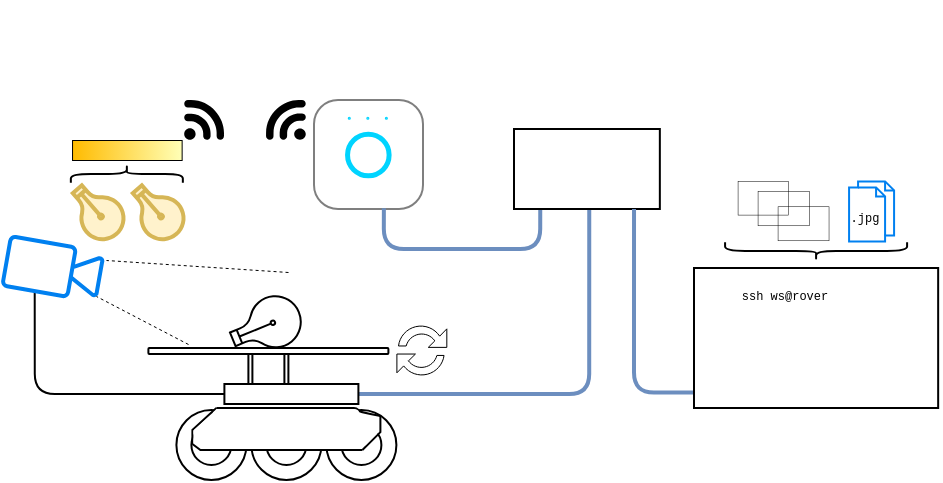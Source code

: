 <mxfile version="27.0.9">
  <diagram name="Page-1" id="3D2FdSwt730-bJIRBrUr">
    <mxGraphModel dx="823" dy="2366" grid="1" gridSize="10" guides="1" tooltips="1" connect="1" arrows="1" fold="1" page="1" pageScale="1" pageWidth="1200" pageHeight="1920" math="0" shadow="0">
      <root>
        <mxCell id="0" />
        <mxCell id="1" parent="0" />
        <mxCell id="dB741nNXYGSVpexJ5eay-82" style="edgeStyle=orthogonalEdgeStyle;rounded=1;orthogonalLoop=1;jettySize=auto;html=1;exitX=0;exitY=0.5;exitDx=0;exitDy=0;entryX=0.347;entryY=0.991;entryDx=0;entryDy=0;entryPerimeter=0;endArrow=none;startFill=0;elbow=vertical;" parent="1" source="dB741nNXYGSVpexJ5eay-42" target="dB741nNXYGSVpexJ5eay-10" edge="1">
          <mxGeometry relative="1" as="geometry" />
        </mxCell>
        <mxCell id="dB741nNXYGSVpexJ5eay-54" style="edgeStyle=orthogonalEdgeStyle;rounded=1;orthogonalLoop=1;jettySize=auto;html=1;exitX=1;exitY=0.5;exitDx=0;exitDy=0;curved=0;strokeWidth=2;fillColor=#dae8fc;strokeColor=#6c8ebf;endArrow=none;startFill=0;entryX=0.516;entryY=0.947;entryDx=0;entryDy=0;entryPerimeter=0;" parent="1" source="dB741nNXYGSVpexJ5eay-42" target="BAsTYENJM7hNqjlwhcNn-6" edge="1">
          <mxGeometry relative="1" as="geometry">
            <mxPoint x="616" y="80" as="targetPoint" />
          </mxGeometry>
        </mxCell>
        <mxCell id="BAsTYENJM7hNqjlwhcNn-9" value="" style="points=[[0.005,0.09,0],[0.08,0,0],[0.76,0.25,0],[1,0.92,0],[0.91,0.995,0],[0.57,0.995,0],[0.045,0.955,0],[0.005,0.43,0]];verticalLabelPosition=bottom;sketch=0;html=1;verticalAlign=top;aspect=fixed;align=center;pointerEvents=1;shape=mxgraph.cisco19.3g_4g_indicator;rotation=-90;strokeWidth=100;fillColor=#000000;strokeColor=default;fontColor=#333333;gradientColor=none;fillStyle=auto;" parent="1" vertex="1">
          <mxGeometry x="486" y="-54.0" width="20" height="20" as="geometry" />
        </mxCell>
        <mxCell id="dB741nNXYGSVpexJ5eay-8" value="" style="group" parent="1" vertex="1" connectable="0">
          <mxGeometry x="510" y="-54" width="54.5" height="54.5" as="geometry" />
        </mxCell>
        <mxCell id="BAsTYENJM7hNqjlwhcNn-14" value="" style="rounded=1;whiteSpace=wrap;html=1;perimeterSpacing=0;opacity=50;glass=0;arcSize=22;" parent="dB741nNXYGSVpexJ5eay-8" vertex="1">
          <mxGeometry width="54.5" height="54.5" as="geometry" />
        </mxCell>
        <mxCell id="dB741nNXYGSVpexJ5eay-1" value="" style="ellipse;whiteSpace=wrap;html=1;aspect=fixed;strokeWidth=2.5;shadow=0;strokeColor=#00D4FF;" parent="dB741nNXYGSVpexJ5eay-8" vertex="1">
          <mxGeometry x="16.521" y="16.856" width="20.789" height="20.789" as="geometry" />
        </mxCell>
        <mxCell id="dB741nNXYGSVpexJ5eay-3" value="" style="ellipse;whiteSpace=wrap;html=1;aspect=fixed;strokeWidth=1;shadow=0;strokeColor=#00D4FF;fillColor=#02CCFF;perimeterSpacing=0;" parent="dB741nNXYGSVpexJ5eay-8" vertex="1">
          <mxGeometry x="17.364" y="8.849" width="0.562" height="0.562" as="geometry" />
        </mxCell>
        <mxCell id="dB741nNXYGSVpexJ5eay-4" value="" style="ellipse;whiteSpace=wrap;html=1;aspect=fixed;strokeWidth=1;shadow=0;strokeColor=#00D4FF;fillColor=#02CCFF;perimeterSpacing=0;" parent="dB741nNXYGSVpexJ5eay-8" vertex="1">
          <mxGeometry x="26.635" y="8.849" width="0.562" height="0.562" as="geometry" />
        </mxCell>
        <mxCell id="dB741nNXYGSVpexJ5eay-6" value="" style="ellipse;whiteSpace=wrap;html=1;aspect=fixed;strokeWidth=1;shadow=0;strokeColor=#00D4FF;fillColor=#02CCFF;perimeterSpacing=0;" parent="dB741nNXYGSVpexJ5eay-8" vertex="1">
          <mxGeometry x="35.905" y="8.849" width="0.562" height="0.562" as="geometry" />
        </mxCell>
        <mxCell id="dB741nNXYGSVpexJ5eay-10" value="" style="html=1;verticalLabelPosition=bottom;align=center;labelBackgroundColor=#ffffff;verticalAlign=top;strokeWidth=2;strokeColor=#0080F0;shadow=0;dashed=0;shape=mxgraph.ios7.icons.video_conversation;rotation=10;" parent="1" vertex="1">
          <mxGeometry x="356" y="18" width="47.2" height="25" as="geometry" />
        </mxCell>
        <mxCell id="dB741nNXYGSVpexJ5eay-14" value="" style="html=1;verticalLabelPosition=bottom;align=center;labelBackgroundColor=#ffffff;verticalAlign=top;strokeWidth=2;strokeColor=#d6b656;shadow=0;dashed=0;shape=mxgraph.ios7.icons.lightbulb;fillColor=#fff2cc;rotation=139;" parent="1" vertex="1">
          <mxGeometry x="420" y="-13" width="22.8" height="29.7" as="geometry" />
        </mxCell>
        <mxCell id="dB741nNXYGSVpexJ5eay-15" value="" style="points=[[0.005,0.09,0],[0.08,0,0],[0.76,0.25,0],[1,0.92,0],[0.91,0.995,0],[0.57,0.995,0],[0.045,0.955,0],[0.005,0.43,0]];verticalLabelPosition=bottom;sketch=0;html=1;verticalAlign=top;aspect=fixed;align=center;pointerEvents=1;shape=mxgraph.cisco19.3g_4g_indicator;rotation=0;strokeWidth=100;fillColor=#000000;strokeColor=default;fontColor=#333333;gradientColor=none;fillStyle=auto;" parent="1" vertex="1">
          <mxGeometry x="445" y="-54" width="20" height="20" as="geometry" />
        </mxCell>
        <mxCell id="dB741nNXYGSVpexJ5eay-17" style="rounded=1;orthogonalLoop=1;jettySize=auto;html=1;exitX=0.641;exitY=0.994;exitDx=0;exitDy=0;entryX=0.18;entryY=0.98;entryDx=0;entryDy=0;entryPerimeter=0;edgeStyle=orthogonalEdgeStyle;curved=0;endArrow=none;endFill=0;startFill=0;fillColor=#dae8fc;strokeColor=#6c8ebf;strokeWidth=2;exitPerimeter=0;" parent="1" source="BAsTYENJM7hNqjlwhcNn-14" target="BAsTYENJM7hNqjlwhcNn-6" edge="1">
          <mxGeometry relative="1" as="geometry" />
        </mxCell>
        <mxCell id="BAsTYENJM7hNqjlwhcNn-6" value="" style="fillColorStyles=neutralFill;neutralFill=#9DA6A8;shape=mxgraph.networks2.icon;aspect=fixed;network2IconShadow=1;network2bgFillColor=none;network2Icon=mxgraph.networks2.router;network2IconXOffset=0.0;network2IconYOffset=-0.114;network2IconW=1;network2IconH=0.548;connectable=1;" parent="1" vertex="1">
          <mxGeometry x="610" y="-39.5" width="72.92" height="40" as="geometry" />
        </mxCell>
        <mxCell id="dB741nNXYGSVpexJ5eay-19" style="edgeStyle=orthogonalEdgeStyle;rounded=1;orthogonalLoop=1;jettySize=auto;html=1;exitX=0.001;exitY=0.871;exitDx=0;exitDy=0;entryX=0.823;entryY=1;entryDx=0;entryDy=0;entryPerimeter=0;curved=0;endArrow=none;startFill=0;fillColor=#dae8fc;strokeColor=#6c8ebf;strokeWidth=2;exitPerimeter=0;" parent="1" source="dB741nNXYGSVpexJ5eay-18" target="BAsTYENJM7hNqjlwhcNn-6" edge="1">
          <mxGeometry relative="1" as="geometry" />
        </mxCell>
        <mxCell id="dB741nNXYGSVpexJ5eay-21" value="" style="group;" parent="1" vertex="1" connectable="0">
          <mxGeometry x="700" y="30" width="122.08" height="70" as="geometry" />
        </mxCell>
        <mxCell id="BAsTYENJM7hNqjlwhcNn-7" value="" style="shape=mxgraph.networks2.icon;aspect=fixed;network2IconShadow=1;network2bgFillColor=none;network2Icon=mxgraph.networks2.laptop;network2IconW=1;network2IconH=0.573;" parent="dB741nNXYGSVpexJ5eay-21" vertex="1">
          <mxGeometry width="122.08" height="70" as="geometry" />
        </mxCell>
        <mxCell id="dB741nNXYGSVpexJ5eay-18" value="" style="rounded=0;whiteSpace=wrap;html=1;opacity=0;strokeColor=none;" parent="dB741nNXYGSVpexJ5eay-21" vertex="1">
          <mxGeometry y="10" width="120" height="60" as="geometry" />
        </mxCell>
        <mxCell id="dB741nNXYGSVpexJ5eay-53" value="" style="group" parent="1" vertex="1" connectable="0">
          <mxGeometry x="427.2" y="70" width="124" height="66" as="geometry" />
        </mxCell>
        <mxCell id="dB741nNXYGSVpexJ5eay-47" value="" style="ellipse;whiteSpace=wrap;html=1;aspect=fixed;fillColor=none;" parent="dB741nNXYGSVpexJ5eay-53" vertex="1">
          <mxGeometry x="59" y="38.5" width="20" height="20" as="geometry" />
        </mxCell>
        <mxCell id="dB741nNXYGSVpexJ5eay-48" value="" style="ellipse;whiteSpace=wrap;html=1;aspect=fixed;fillColor=none;" parent="dB741nNXYGSVpexJ5eay-53" vertex="1">
          <mxGeometry x="21.5" y="38.5" width="20" height="20" as="geometry" />
        </mxCell>
        <mxCell id="dB741nNXYGSVpexJ5eay-46" value="" style="ellipse;whiteSpace=wrap;html=1;aspect=fixed;fillColor=none;" parent="dB741nNXYGSVpexJ5eay-53" vertex="1">
          <mxGeometry x="96.5" y="38.5" width="20" height="20" as="geometry" />
        </mxCell>
        <mxCell id="dB741nNXYGSVpexJ5eay-34" value="" style="ellipse;whiteSpace=wrap;html=1;aspect=fixed;fillColor=none;" parent="dB741nNXYGSVpexJ5eay-53" vertex="1">
          <mxGeometry x="14" y="31" width="35" height="35" as="geometry" />
        </mxCell>
        <mxCell id="dB741nNXYGSVpexJ5eay-28" value="" style="endArrow=none;html=1;rounded=0;anchorPointDirection=0;" parent="dB741nNXYGSVpexJ5eay-53" edge="1">
          <mxGeometry width="527.36" height="365" relative="1" as="geometry">
            <mxPoint x="34" y="30" as="sourcePoint" />
            <mxPoint x="22" y="48" as="targetPoint" />
            <Array as="points">
              <mxPoint x="22" y="41" />
            </Array>
          </mxGeometry>
        </mxCell>
        <mxCell id="dB741nNXYGSVpexJ5eay-29" value="" style="endArrow=none;html=1;rounded=0;anchorPointDirection=0;curved=0;" parent="dB741nNXYGSVpexJ5eay-53" edge="1">
          <mxGeometry width="50" height="50" relative="1" as="geometry">
            <mxPoint x="107" y="51" as="sourcePoint" />
            <mxPoint x="22" y="48" as="targetPoint" />
            <Array as="points">
              <mxPoint x="26" y="51" />
            </Array>
          </mxGeometry>
        </mxCell>
        <mxCell id="dB741nNXYGSVpexJ5eay-32" value="" style="endArrow=none;html=1;rounded=0;anchorPointDirection=0;curved=0;" parent="dB741nNXYGSVpexJ5eay-53" edge="1">
          <mxGeometry width="50" height="50" relative="1" as="geometry">
            <mxPoint x="116" y="34" as="sourcePoint" />
            <mxPoint x="107" y="51" as="targetPoint" />
            <Array as="points">
              <mxPoint x="116" y="42" />
            </Array>
          </mxGeometry>
        </mxCell>
        <mxCell id="dB741nNXYGSVpexJ5eay-33" value="" style="endArrow=none;html=1;rounded=1;anchorPointDirection=0;curved=0;" parent="dB741nNXYGSVpexJ5eay-53" edge="1">
          <mxGeometry width="50" height="50" relative="1" as="geometry">
            <mxPoint x="34" y="30" as="sourcePoint" />
            <mxPoint x="116" y="34" as="targetPoint" />
            <Array as="points">
              <mxPoint x="99" y="30" />
              <mxPoint x="104" y="30" />
              <mxPoint x="106" y="32" />
            </Array>
          </mxGeometry>
        </mxCell>
        <mxCell id="dB741nNXYGSVpexJ5eay-35" value="" style="ellipse;whiteSpace=wrap;html=1;aspect=fixed;fillColor=none;" parent="dB741nNXYGSVpexJ5eay-53" vertex="1">
          <mxGeometry x="51.5" y="31" width="35" height="35" as="geometry" />
        </mxCell>
        <mxCell id="dB741nNXYGSVpexJ5eay-36" value="" style="ellipse;whiteSpace=wrap;html=1;aspect=fixed;fillColor=none;" parent="dB741nNXYGSVpexJ5eay-53" vertex="1">
          <mxGeometry x="89" y="31" width="35" height="35" as="geometry" />
        </mxCell>
        <mxCell id="dB741nNXYGSVpexJ5eay-37" value="" style="rounded=0;whiteSpace=wrap;html=1;strokeColor=none;" parent="dB741nNXYGSVpexJ5eay-53" vertex="1">
          <mxGeometry x="34" y="30.5" width="69" height="20" as="geometry" />
        </mxCell>
        <mxCell id="dB741nNXYGSVpexJ5eay-38" value="" style="rounded=0;whiteSpace=wrap;html=1;strokeColor=none;rotation=45;" parent="dB741nNXYGSVpexJ5eay-53" vertex="1">
          <mxGeometry x="33" y="30.5" width="1" height="2.5" as="geometry" />
        </mxCell>
        <mxCell id="dB741nNXYGSVpexJ5eay-41" value="" style="ellipse;whiteSpace=wrap;html=1;allowArrows=0;connectable=0;strokeColor=#FFFFFF;" parent="dB741nNXYGSVpexJ5eay-53" vertex="1">
          <mxGeometry x="100.3" y="31" width="4.5" height="2.5" as="geometry" />
        </mxCell>
        <mxCell id="dB741nNXYGSVpexJ5eay-42" value="" style="rounded=0;whiteSpace=wrap;html=1;" parent="dB741nNXYGSVpexJ5eay-53" vertex="1">
          <mxGeometry x="38" y="18" width="67" height="10" as="geometry" />
        </mxCell>
        <mxCell id="dB741nNXYGSVpexJ5eay-43" value="" style="shape=process;whiteSpace=wrap;html=1;backgroundOutline=1;" parent="dB741nNXYGSVpexJ5eay-53" vertex="1">
          <mxGeometry x="50" y="3" width="20" height="15" as="geometry" />
        </mxCell>
        <mxCell id="dB741nNXYGSVpexJ5eay-45" value="" style="rounded=1;whiteSpace=wrap;html=1;" parent="dB741nNXYGSVpexJ5eay-53" vertex="1">
          <mxGeometry width="120" height="3" as="geometry" />
        </mxCell>
        <mxCell id="dB741nNXYGSVpexJ5eay-50" value="" style="rounded=0;whiteSpace=wrap;html=1;strokeColor=none;rotation=45;" parent="dB741nNXYGSVpexJ5eay-53" vertex="1">
          <mxGeometry x="100.8" y="36" width="13" height="9.57" as="geometry" />
        </mxCell>
        <mxCell id="dB741nNXYGSVpexJ5eay-51" value="" style="rounded=0;whiteSpace=wrap;html=1;strokeColor=none;rotation=48.2;" parent="dB741nNXYGSVpexJ5eay-53" vertex="1">
          <mxGeometry x="25.65" y="34.28" width="7.54" height="11.59" as="geometry" />
        </mxCell>
        <mxCell id="dB741nNXYGSVpexJ5eay-52" value="" style="rounded=0;whiteSpace=wrap;html=1;strokeColor=none;rotation=0;" parent="dB741nNXYGSVpexJ5eay-53" vertex="1">
          <mxGeometry x="22.5" y="41.3" width="6" height="6.5" as="geometry" />
        </mxCell>
        <mxCell id="dB741nNXYGSVpexJ5eay-57" value="" style="endArrow=none;html=1;rounded=0;dashed=1;strokeWidth=0.5;" parent="1" edge="1">
          <mxGeometry width="50" height="50" relative="1" as="geometry">
            <mxPoint x="447" y="68" as="sourcePoint" />
            <mxPoint x="401" y="44" as="targetPoint" />
          </mxGeometry>
        </mxCell>
        <mxCell id="dB741nNXYGSVpexJ5eay-58" value="" style="endArrow=none;html=1;rounded=0;dashed=1;strokeWidth=0.5;" parent="1" edge="1">
          <mxGeometry width="50" height="50" relative="1" as="geometry">
            <mxPoint x="497" y="32" as="sourcePoint" />
            <mxPoint x="406" y="26" as="targetPoint" />
          </mxGeometry>
        </mxCell>
        <mxCell id="dB741nNXYGSVpexJ5eay-59" value="" style="html=1;verticalLabelPosition=bottom;align=center;labelBackgroundColor=#ffffff;verticalAlign=top;strokeWidth=1;shadow=0;dashed=0;shape=mxgraph.ios7.icons.lightbulb;rotation=67.6;" parent="1" vertex="1">
          <mxGeometry x="472" y="41" width="27.8" height="35.7" as="geometry" />
        </mxCell>
        <mxCell id="dB741nNXYGSVpexJ5eay-81" value="" style="html=1;verticalLabelPosition=bottom;align=center;labelBackgroundColor=#ffffff;verticalAlign=top;strokeWidth=2;strokeColor=#d6b656;shadow=0;dashed=0;shape=mxgraph.ios7.icons.lightbulb;fillColor=#fff2cc;rotation=139;" parent="1" vertex="1">
          <mxGeometry x="389.996" y="-13.003" width="22.8" height="29.7" as="geometry" />
        </mxCell>
        <mxCell id="dB741nNXYGSVpexJ5eay-84" value="" style="sketch=0;pointerEvents=1;shadow=0;dashed=0;html=1;labelPosition=center;verticalLabelPosition=bottom;verticalAlign=top;align=center;shape=mxgraph.mscae.intune.update;strokeWidth=0.5;" parent="1" vertex="1">
          <mxGeometry x="551.2" y="58" width="24.96" height="26" as="geometry" />
        </mxCell>
        <mxCell id="dB741nNXYGSVpexJ5eay-86" value="" style="rounded=0;whiteSpace=wrap;html=1;gradientColor=#FFFFB7;gradientDirection=east;fillColor=#FFBB00;strokeWidth=0.5;perimeterSpacing=1;strokeColor=default;" parent="1" vertex="1">
          <mxGeometry x="389.02" y="-34" width="54.8" height="10" as="geometry" />
        </mxCell>
        <mxCell id="dB741nNXYGSVpexJ5eay-87" value="" style="shape=curlyBracket;whiteSpace=wrap;html=1;rounded=1;flipH=1;labelPosition=right;verticalLabelPosition=middle;align=left;verticalAlign=middle;rotation=-90;size=0.5;" parent="1" vertex="1">
          <mxGeometry x="412" y="-45" width="8.85" height="56" as="geometry" />
        </mxCell>
        <mxCell id="dB741nNXYGSVpexJ5eay-89" value="&lt;font style=&quot;font-size: 6px;&quot; face=&quot;Courier New&quot;&gt;ssh ws@rover&lt;/font&gt;" style="text;html=1;align=center;verticalAlign=middle;whiteSpace=wrap;rounded=0;fontSize=9;" parent="1" vertex="1">
          <mxGeometry x="717" y="35" width="57" height="16" as="geometry" />
        </mxCell>
        <mxCell id="dB741nNXYGSVpexJ5eay-90" value="" style="shape=image;imageAspect=0;aspect=fixed;verticalLabelPosition=bottom;verticalAlign=top;image=https://raw.githubusercontent.com/AlbertFKHansen/ProjectWork/refs/heads/main/Data/Dataset/rot/light_bulb/0.png?token=GHSAT0AAAAAAC7E7NUFLIZSEPPZMYBTJFCY2BXBJVQ;imageBorder=default;strokeWidth=0.25;" parent="1" vertex="1">
          <mxGeometry x="722.04" y="-13.3" width="25.25" height="16.85" as="geometry" />
        </mxCell>
        <mxCell id="dB741nNXYGSVpexJ5eay-92" value="" style="shape=image;imageAspect=0;aspect=fixed;verticalLabelPosition=bottom;verticalAlign=top;image=https://raw.githubusercontent.com/AlbertFKHansen/ProjectWork/refs/heads/main/Data/Dataset/rot/light_bulb/30.png?token=GHSAT0AAAAAAC7E7NUFL4VPSYTI2ALYWLHC2BXBJXQ;imageBackground=none;imageBorder=default;strokeWidth=0.25;" parent="1" vertex="1">
          <mxGeometry x="732.04" y="-8.22" width="25.62" height="17.1" as="geometry" />
        </mxCell>
        <mxCell id="dB741nNXYGSVpexJ5eay-93" value="" style="shape=image;imageAspect=0;aspect=fixed;verticalLabelPosition=bottom;verticalAlign=top;image=https://raw.githubusercontent.com/AlbertFKHansen/ProjectWork/refs/heads/main/Data/Dataset/rot/light_bulb/60.png?token=GHSAT0AAAAAAC7E7NUF2NVPFC3TZXFJGK322BXBJYQ;imageBackground=none;imageBorder=default;strokeWidth=0.25;" parent="1" vertex="1">
          <mxGeometry x="742.04" y="-0.62" width="25.48" height="17" as="geometry" />
        </mxCell>
        <mxCell id="dB741nNXYGSVpexJ5eay-94" value="" style="html=1;verticalLabelPosition=bottom;align=center;labelBackgroundColor=#ffffff;verticalAlign=top;strokeWidth=1;strokeColor=#0080F0;shadow=0;dashed=0;shape=mxgraph.ios7.icons.documents;" parent="1" vertex="1">
          <mxGeometry x="777.54" y="-13.3" width="22.5" height="30" as="geometry" />
        </mxCell>
        <mxCell id="dB741nNXYGSVpexJ5eay-95" value="&lt;font style=&quot;font-size: 6px;&quot; face=&quot;Courier New&quot;&gt;.jpg&lt;/font&gt;" style="text;html=1;align=center;verticalAlign=middle;whiteSpace=wrap;rounded=0;fontSize=9;" parent="1" vertex="1">
          <mxGeometry x="777.99" y="-7.3" width="15" height="22" as="geometry" />
        </mxCell>
        <mxCell id="dB741nNXYGSVpexJ5eay-96" value="" style="shape=curlyBracket;whiteSpace=wrap;html=1;rounded=1;flipH=1;labelPosition=right;verticalLabelPosition=middle;align=left;verticalAlign=middle;rotation=90;size=0.5;" parent="1" vertex="1">
          <mxGeometry x="756.62" y="-24" width="8.85" height="91.01" as="geometry" />
        </mxCell>
      </root>
    </mxGraphModel>
  </diagram>
</mxfile>

